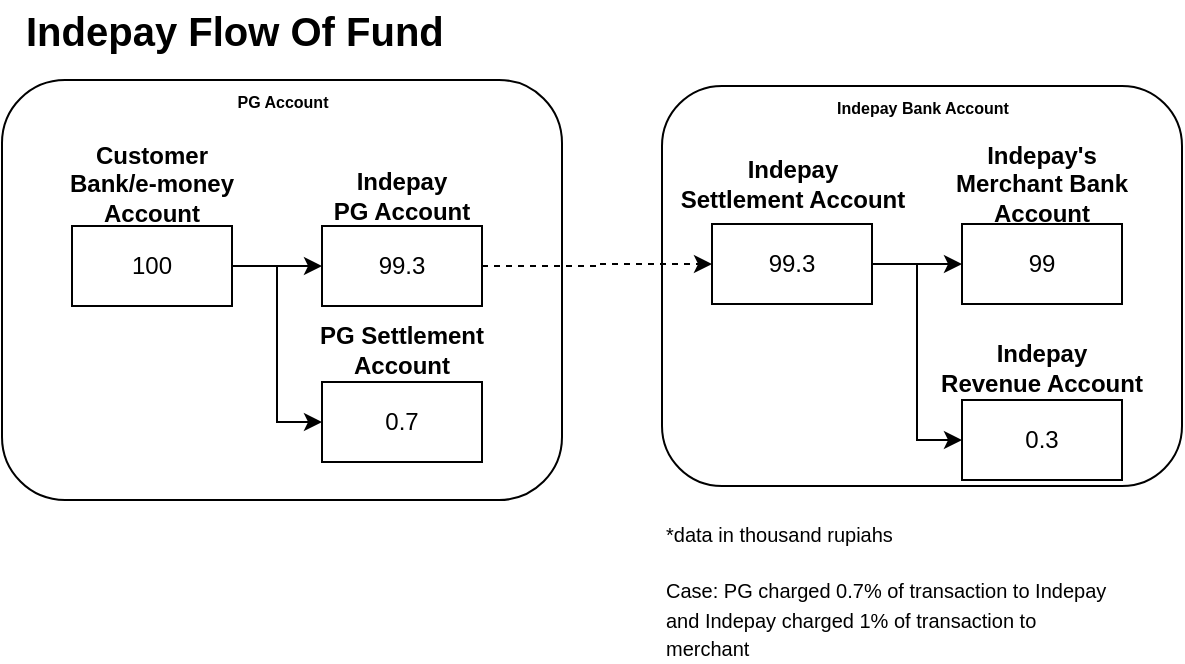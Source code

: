 <mxfile version="20.1.3" type="github">
  <diagram id="EQXF9pWdoi8yN7TvZgOK" name="Page-1">
    <mxGraphModel dx="869" dy="511" grid="1" gridSize="10" guides="1" tooltips="1" connect="1" arrows="1" fold="1" page="1" pageScale="1" pageWidth="850" pageHeight="1100" math="0" shadow="0">
      <root>
        <mxCell id="0" />
        <mxCell id="1" parent="0" />
        <mxCell id="eH0I-CbsNQJT3ZjVgyi2-1" value="" style="rounded=1;whiteSpace=wrap;html=1;" vertex="1" parent="1">
          <mxGeometry x="150" y="60" width="280" height="210" as="geometry" />
        </mxCell>
        <mxCell id="eH0I-CbsNQJT3ZjVgyi2-2" style="edgeStyle=orthogonalEdgeStyle;rounded=0;orthogonalLoop=1;jettySize=auto;html=1;exitX=1;exitY=0.5;exitDx=0;exitDy=0;endArrow=classic;endFill=1;" edge="1" parent="1" source="eH0I-CbsNQJT3ZjVgyi2-3" target="eH0I-CbsNQJT3ZjVgyi2-5">
          <mxGeometry relative="1" as="geometry" />
        </mxCell>
        <mxCell id="eH0I-CbsNQJT3ZjVgyi2-24" style="edgeStyle=orthogonalEdgeStyle;rounded=0;orthogonalLoop=1;jettySize=auto;html=1;exitX=1;exitY=0.5;exitDx=0;exitDy=0;entryX=0;entryY=0.5;entryDx=0;entryDy=0;fontSize=8;endArrow=classic;endFill=1;" edge="1" parent="1" source="eH0I-CbsNQJT3ZjVgyi2-3" target="eH0I-CbsNQJT3ZjVgyi2-22">
          <mxGeometry relative="1" as="geometry" />
        </mxCell>
        <mxCell id="eH0I-CbsNQJT3ZjVgyi2-3" value="100" style="rounded=0;whiteSpace=wrap;html=1;" vertex="1" parent="1">
          <mxGeometry x="185" y="133" width="80" height="40" as="geometry" />
        </mxCell>
        <mxCell id="eH0I-CbsNQJT3ZjVgyi2-4" value="Customer Bank/e-money&lt;br&gt;Account" style="text;html=1;strokeColor=none;fillColor=none;align=center;verticalAlign=middle;whiteSpace=wrap;rounded=0;fontStyle=1" vertex="1" parent="1">
          <mxGeometry x="180" y="97" width="90" height="30" as="geometry" />
        </mxCell>
        <mxCell id="eH0I-CbsNQJT3ZjVgyi2-5" value="99.3" style="rounded=0;whiteSpace=wrap;html=1;" vertex="1" parent="1">
          <mxGeometry x="310" y="133" width="80" height="40" as="geometry" />
        </mxCell>
        <mxCell id="eH0I-CbsNQJT3ZjVgyi2-6" value="Indepay&lt;br&gt;PG Account" style="text;html=1;strokeColor=none;fillColor=none;align=center;verticalAlign=middle;whiteSpace=wrap;rounded=0;fontStyle=1" vertex="1" parent="1">
          <mxGeometry x="300" y="103" width="100" height="30" as="geometry" />
        </mxCell>
        <mxCell id="eH0I-CbsNQJT3ZjVgyi2-7" value="" style="rounded=1;whiteSpace=wrap;html=1;" vertex="1" parent="1">
          <mxGeometry x="480" y="63" width="260" height="200" as="geometry" />
        </mxCell>
        <mxCell id="eH0I-CbsNQJT3ZjVgyi2-8" style="edgeStyle=orthogonalEdgeStyle;rounded=0;orthogonalLoop=1;jettySize=auto;html=1;exitX=1;exitY=0.5;exitDx=0;exitDy=0;endArrow=classic;endFill=1;" edge="1" parent="1" source="eH0I-CbsNQJT3ZjVgyi2-10" target="eH0I-CbsNQJT3ZjVgyi2-12">
          <mxGeometry relative="1" as="geometry" />
        </mxCell>
        <mxCell id="eH0I-CbsNQJT3ZjVgyi2-9" style="edgeStyle=orthogonalEdgeStyle;rounded=0;orthogonalLoop=1;jettySize=auto;html=1;exitX=1;exitY=0.5;exitDx=0;exitDy=0;entryX=0;entryY=0.5;entryDx=0;entryDy=0;fontSize=20;endArrow=classic;endFill=1;" edge="1" parent="1" source="eH0I-CbsNQJT3ZjVgyi2-10" target="eH0I-CbsNQJT3ZjVgyi2-16">
          <mxGeometry relative="1" as="geometry" />
        </mxCell>
        <mxCell id="eH0I-CbsNQJT3ZjVgyi2-10" value="99.3" style="rounded=0;whiteSpace=wrap;html=1;" vertex="1" parent="1">
          <mxGeometry x="505" y="132" width="80" height="40" as="geometry" />
        </mxCell>
        <mxCell id="eH0I-CbsNQJT3ZjVgyi2-11" value="Indepay&lt;br&gt;Settlement Account" style="text;html=1;strokeColor=none;fillColor=none;align=center;verticalAlign=middle;whiteSpace=wrap;rounded=0;fontStyle=1" vertex="1" parent="1">
          <mxGeometry x="487.5" y="97" width="115" height="30" as="geometry" />
        </mxCell>
        <mxCell id="eH0I-CbsNQJT3ZjVgyi2-12" value="99" style="rounded=0;whiteSpace=wrap;html=1;" vertex="1" parent="1">
          <mxGeometry x="630" y="132" width="80" height="40" as="geometry" />
        </mxCell>
        <mxCell id="eH0I-CbsNQJT3ZjVgyi2-13" value="Indepay&#39;s&lt;br&gt;Merchant Bank Account" style="text;html=1;strokeColor=none;fillColor=none;align=center;verticalAlign=middle;whiteSpace=wrap;rounded=0;fontStyle=1" vertex="1" parent="1">
          <mxGeometry x="620" y="92" width="100" height="40" as="geometry" />
        </mxCell>
        <mxCell id="eH0I-CbsNQJT3ZjVgyi2-14" style="edgeStyle=orthogonalEdgeStyle;rounded=0;orthogonalLoop=1;jettySize=auto;html=1;exitX=1;exitY=0.5;exitDx=0;exitDy=0;endArrow=classic;endFill=1;dashed=1;" edge="1" parent="1" source="eH0I-CbsNQJT3ZjVgyi2-5" target="eH0I-CbsNQJT3ZjVgyi2-10">
          <mxGeometry relative="1" as="geometry" />
        </mxCell>
        <mxCell id="eH0I-CbsNQJT3ZjVgyi2-16" value="0.3" style="rounded=0;whiteSpace=wrap;html=1;" vertex="1" parent="1">
          <mxGeometry x="630" y="220" width="80" height="40" as="geometry" />
        </mxCell>
        <mxCell id="eH0I-CbsNQJT3ZjVgyi2-17" value="Indepay&lt;br&gt;Revenue Account" style="text;html=1;strokeColor=none;fillColor=none;align=center;verticalAlign=middle;whiteSpace=wrap;rounded=0;fontStyle=1" vertex="1" parent="1">
          <mxGeometry x="610" y="189" width="120" height="30" as="geometry" />
        </mxCell>
        <mxCell id="eH0I-CbsNQJT3ZjVgyi2-19" value="&lt;span style=&quot;font-size: 20px;&quot;&gt;&lt;b&gt;Indepay Flow Of Fund&lt;/b&gt;&lt;/span&gt;" style="text;html=1;strokeColor=none;fillColor=none;align=left;verticalAlign=middle;whiteSpace=wrap;rounded=0;" vertex="1" parent="1">
          <mxGeometry x="160" y="20" width="230" height="30" as="geometry" />
        </mxCell>
        <mxCell id="eH0I-CbsNQJT3ZjVgyi2-20" value="&lt;font style=&quot;font-size: 8px;&quot;&gt;PG Account&lt;/font&gt;" style="text;html=1;strokeColor=none;fillColor=none;align=center;verticalAlign=middle;whiteSpace=wrap;rounded=0;fontStyle=1" vertex="1" parent="1">
          <mxGeometry x="257.5" y="60" width="65" height="20" as="geometry" />
        </mxCell>
        <mxCell id="eH0I-CbsNQJT3ZjVgyi2-21" value="&lt;font style=&quot;font-size: 8px;&quot;&gt;Indepay Bank Account&lt;/font&gt;" style="text;html=1;strokeColor=none;fillColor=none;align=center;verticalAlign=middle;whiteSpace=wrap;rounded=0;fontStyle=1" vertex="1" parent="1">
          <mxGeometry x="558.75" y="63" width="102.5" height="20" as="geometry" />
        </mxCell>
        <mxCell id="eH0I-CbsNQJT3ZjVgyi2-22" value="0.7" style="rounded=0;whiteSpace=wrap;html=1;" vertex="1" parent="1">
          <mxGeometry x="310" y="211" width="80" height="40" as="geometry" />
        </mxCell>
        <mxCell id="eH0I-CbsNQJT3ZjVgyi2-23" value="PG Settlement&lt;br&gt;Account" style="text;html=1;strokeColor=none;fillColor=none;align=center;verticalAlign=middle;whiteSpace=wrap;rounded=0;fontStyle=1" vertex="1" parent="1">
          <mxGeometry x="290" y="180" width="120" height="30" as="geometry" />
        </mxCell>
        <mxCell id="eH0I-CbsNQJT3ZjVgyi2-25" value="&lt;font style=&quot;font-size: 10px;&quot;&gt;*data in thousand rupiahs&lt;br&gt;&lt;br&gt;Case: PG charged 0.7% of transaction to Indepay and Indepay charged 1% of transaction to merchant&lt;br&gt;&lt;/font&gt;" style="text;html=1;strokeColor=none;fillColor=none;align=left;verticalAlign=middle;whiteSpace=wrap;rounded=0;" vertex="1" parent="1">
          <mxGeometry x="480" y="280" width="230" height="70" as="geometry" />
        </mxCell>
      </root>
    </mxGraphModel>
  </diagram>
</mxfile>
